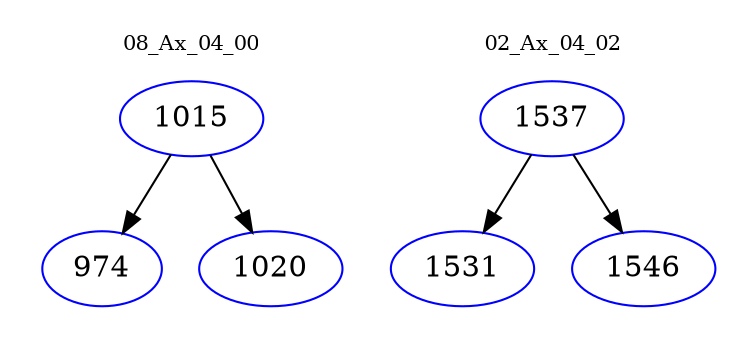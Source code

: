 digraph{
subgraph cluster_0 {
color = white
label = "08_Ax_04_00";
fontsize=10;
T0_1015 [label="1015", color="blue"]
T0_1015 -> T0_974 [color="black"]
T0_974 [label="974", color="blue"]
T0_1015 -> T0_1020 [color="black"]
T0_1020 [label="1020", color="blue"]
}
subgraph cluster_1 {
color = white
label = "02_Ax_04_02";
fontsize=10;
T1_1537 [label="1537", color="blue"]
T1_1537 -> T1_1531 [color="black"]
T1_1531 [label="1531", color="blue"]
T1_1537 -> T1_1546 [color="black"]
T1_1546 [label="1546", color="blue"]
}
}
